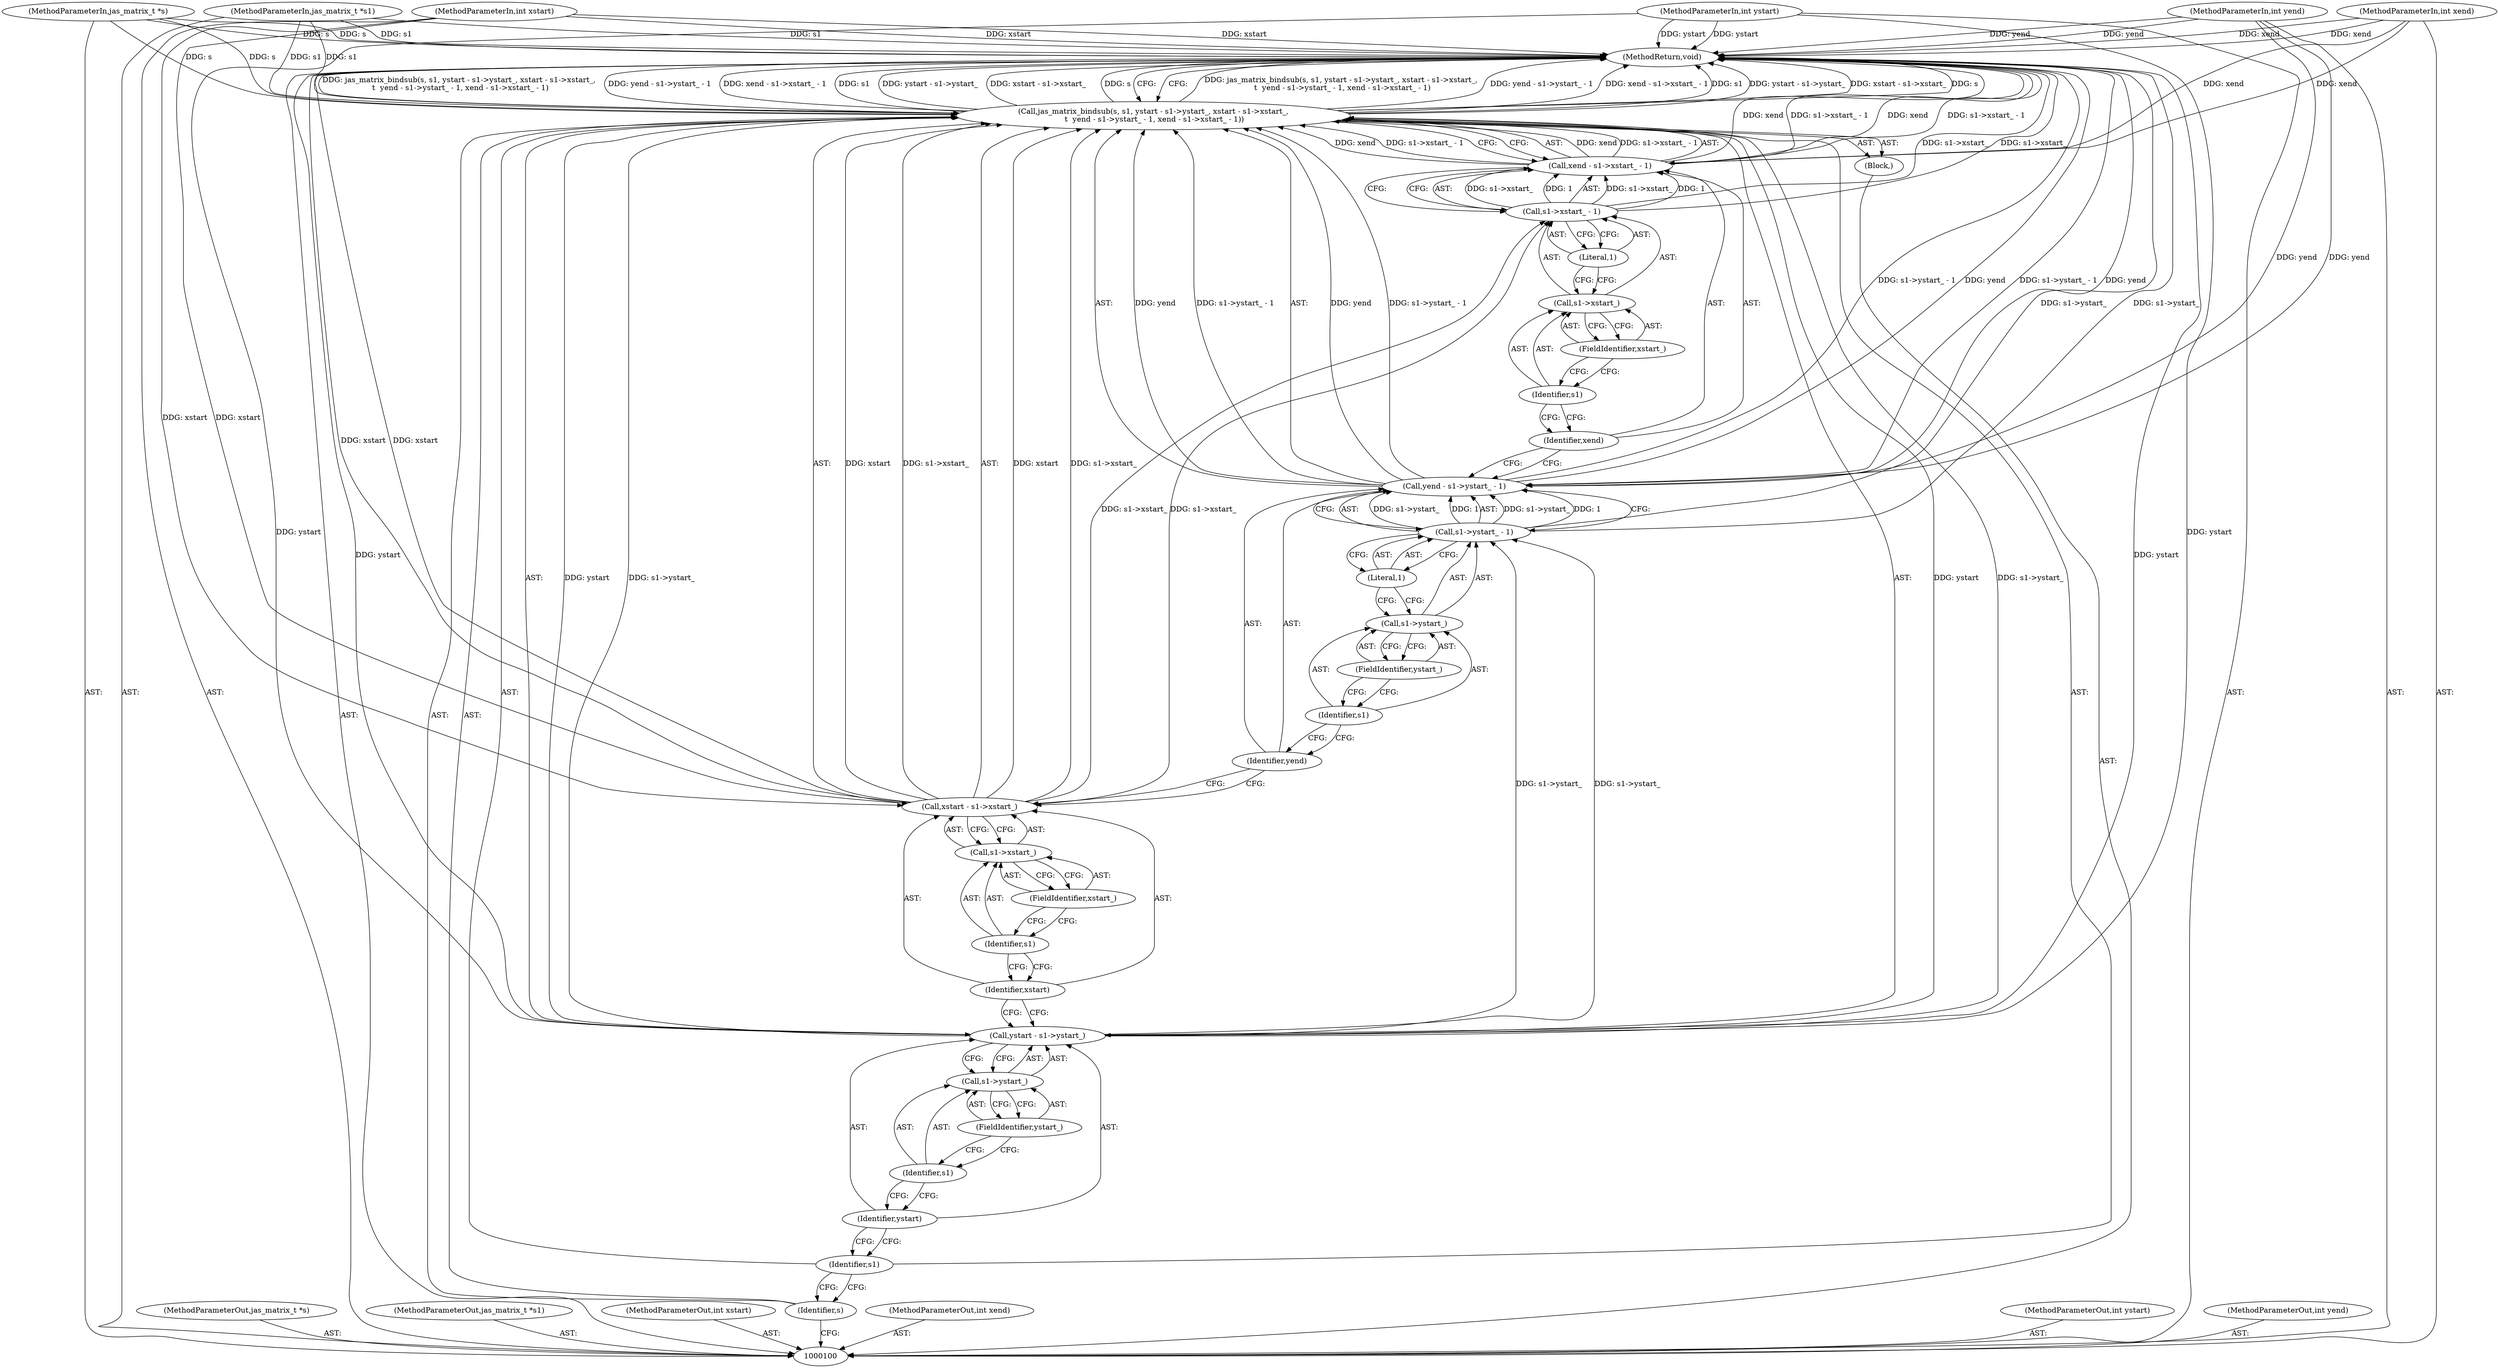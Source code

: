 digraph "1_jasper_d42b2388f7f8e0332c846675133acea151fc557a_25" {
"1000135" [label="(MethodReturn,void)"];
"1000101" [label="(MethodParameterIn,jas_matrix_t *s)"];
"1000159" [label="(MethodParameterOut,jas_matrix_t *s)"];
"1000102" [label="(MethodParameterIn,jas_matrix_t *s1)"];
"1000160" [label="(MethodParameterOut,jas_matrix_t *s1)"];
"1000103" [label="(MethodParameterIn,int xstart)"];
"1000161" [label="(MethodParameterOut,int xstart)"];
"1000105" [label="(MethodParameterIn,int xend)"];
"1000163" [label="(MethodParameterOut,int xend)"];
"1000104" [label="(MethodParameterIn,int ystart)"];
"1000162" [label="(MethodParameterOut,int ystart)"];
"1000106" [label="(MethodParameterIn,int yend)"];
"1000164" [label="(MethodParameterOut,int yend)"];
"1000107" [label="(Block,)"];
"1000108" [label="(Call,jas_matrix_bindsub(s, s1, ystart - s1->ystart_, xstart - s1->xstart_,\n \t  yend - s1->ystart_ - 1, xend - s1->xstart_ - 1))"];
"1000109" [label="(Identifier,s)"];
"1000110" [label="(Identifier,s1)"];
"1000111" [label="(Call,ystart - s1->ystart_)"];
"1000112" [label="(Identifier,ystart)"];
"1000113" [label="(Call,s1->ystart_)"];
"1000114" [label="(Identifier,s1)"];
"1000115" [label="(FieldIdentifier,ystart_)"];
"1000116" [label="(Call,xstart - s1->xstart_)"];
"1000117" [label="(Identifier,xstart)"];
"1000118" [label="(Call,s1->xstart_)"];
"1000119" [label="(Identifier,s1)"];
"1000120" [label="(FieldIdentifier,xstart_)"];
"1000123" [label="(Call,s1->ystart_ - 1)"];
"1000124" [label="(Call,s1->ystart_)"];
"1000125" [label="(Identifier,s1)"];
"1000126" [label="(FieldIdentifier,ystart_)"];
"1000127" [label="(Literal,1)"];
"1000128" [label="(Call,xend - s1->xstart_ - 1)"];
"1000129" [label="(Identifier,xend)"];
"1000130" [label="(Call,s1->xstart_ - 1)"];
"1000131" [label="(Call,s1->xstart_)"];
"1000132" [label="(Identifier,s1)"];
"1000133" [label="(FieldIdentifier,xstart_)"];
"1000121" [label="(Call,yend - s1->ystart_ - 1)"];
"1000122" [label="(Identifier,yend)"];
"1000134" [label="(Literal,1)"];
"1000135" -> "1000100"  [label="AST: "];
"1000135" -> "1000108"  [label="CFG: "];
"1000116" -> "1000135"  [label="DDG: xstart"];
"1000128" -> "1000135"  [label="DDG: s1->xstart_ - 1"];
"1000128" -> "1000135"  [label="DDG: xend"];
"1000108" -> "1000135"  [label="DDG: jas_matrix_bindsub(s, s1, ystart - s1->ystart_, xstart - s1->xstart_,\n \t  yend - s1->ystart_ - 1, xend - s1->xstart_ - 1)"];
"1000108" -> "1000135"  [label="DDG: yend - s1->ystart_ - 1"];
"1000108" -> "1000135"  [label="DDG: xend - s1->xstart_ - 1"];
"1000108" -> "1000135"  [label="DDG: s1"];
"1000108" -> "1000135"  [label="DDG: ystart - s1->ystart_"];
"1000108" -> "1000135"  [label="DDG: xstart - s1->xstart_"];
"1000108" -> "1000135"  [label="DDG: s"];
"1000104" -> "1000135"  [label="DDG: ystart"];
"1000105" -> "1000135"  [label="DDG: xend"];
"1000121" -> "1000135"  [label="DDG: s1->ystart_ - 1"];
"1000121" -> "1000135"  [label="DDG: yend"];
"1000103" -> "1000135"  [label="DDG: xstart"];
"1000102" -> "1000135"  [label="DDG: s1"];
"1000111" -> "1000135"  [label="DDG: ystart"];
"1000101" -> "1000135"  [label="DDG: s"];
"1000106" -> "1000135"  [label="DDG: yend"];
"1000130" -> "1000135"  [label="DDG: s1->xstart_"];
"1000123" -> "1000135"  [label="DDG: s1->ystart_"];
"1000101" -> "1000100"  [label="AST: "];
"1000101" -> "1000135"  [label="DDG: s"];
"1000101" -> "1000108"  [label="DDG: s"];
"1000159" -> "1000100"  [label="AST: "];
"1000102" -> "1000100"  [label="AST: "];
"1000102" -> "1000135"  [label="DDG: s1"];
"1000102" -> "1000108"  [label="DDG: s1"];
"1000160" -> "1000100"  [label="AST: "];
"1000103" -> "1000100"  [label="AST: "];
"1000103" -> "1000135"  [label="DDG: xstart"];
"1000103" -> "1000116"  [label="DDG: xstart"];
"1000161" -> "1000100"  [label="AST: "];
"1000105" -> "1000100"  [label="AST: "];
"1000105" -> "1000135"  [label="DDG: xend"];
"1000105" -> "1000128"  [label="DDG: xend"];
"1000163" -> "1000100"  [label="AST: "];
"1000104" -> "1000100"  [label="AST: "];
"1000104" -> "1000135"  [label="DDG: ystart"];
"1000104" -> "1000111"  [label="DDG: ystart"];
"1000162" -> "1000100"  [label="AST: "];
"1000106" -> "1000100"  [label="AST: "];
"1000106" -> "1000135"  [label="DDG: yend"];
"1000106" -> "1000121"  [label="DDG: yend"];
"1000164" -> "1000100"  [label="AST: "];
"1000107" -> "1000100"  [label="AST: "];
"1000108" -> "1000107"  [label="AST: "];
"1000108" -> "1000107"  [label="AST: "];
"1000108" -> "1000128"  [label="CFG: "];
"1000109" -> "1000108"  [label="AST: "];
"1000110" -> "1000108"  [label="AST: "];
"1000111" -> "1000108"  [label="AST: "];
"1000116" -> "1000108"  [label="AST: "];
"1000121" -> "1000108"  [label="AST: "];
"1000128" -> "1000108"  [label="AST: "];
"1000135" -> "1000108"  [label="CFG: "];
"1000108" -> "1000135"  [label="DDG: jas_matrix_bindsub(s, s1, ystart - s1->ystart_, xstart - s1->xstart_,\n \t  yend - s1->ystart_ - 1, xend - s1->xstart_ - 1)"];
"1000108" -> "1000135"  [label="DDG: yend - s1->ystart_ - 1"];
"1000108" -> "1000135"  [label="DDG: xend - s1->xstart_ - 1"];
"1000108" -> "1000135"  [label="DDG: s1"];
"1000108" -> "1000135"  [label="DDG: ystart - s1->ystart_"];
"1000108" -> "1000135"  [label="DDG: xstart - s1->xstart_"];
"1000108" -> "1000135"  [label="DDG: s"];
"1000101" -> "1000108"  [label="DDG: s"];
"1000102" -> "1000108"  [label="DDG: s1"];
"1000111" -> "1000108"  [label="DDG: ystart"];
"1000111" -> "1000108"  [label="DDG: s1->ystart_"];
"1000116" -> "1000108"  [label="DDG: xstart"];
"1000116" -> "1000108"  [label="DDG: s1->xstart_"];
"1000121" -> "1000108"  [label="DDG: yend"];
"1000121" -> "1000108"  [label="DDG: s1->ystart_ - 1"];
"1000128" -> "1000108"  [label="DDG: xend"];
"1000128" -> "1000108"  [label="DDG: s1->xstart_ - 1"];
"1000109" -> "1000108"  [label="AST: "];
"1000109" -> "1000100"  [label="CFG: "];
"1000110" -> "1000109"  [label="CFG: "];
"1000110" -> "1000108"  [label="AST: "];
"1000110" -> "1000109"  [label="CFG: "];
"1000112" -> "1000110"  [label="CFG: "];
"1000111" -> "1000108"  [label="AST: "];
"1000111" -> "1000113"  [label="CFG: "];
"1000112" -> "1000111"  [label="AST: "];
"1000113" -> "1000111"  [label="AST: "];
"1000117" -> "1000111"  [label="CFG: "];
"1000111" -> "1000135"  [label="DDG: ystart"];
"1000111" -> "1000108"  [label="DDG: ystart"];
"1000111" -> "1000108"  [label="DDG: s1->ystart_"];
"1000104" -> "1000111"  [label="DDG: ystart"];
"1000111" -> "1000123"  [label="DDG: s1->ystart_"];
"1000112" -> "1000111"  [label="AST: "];
"1000112" -> "1000110"  [label="CFG: "];
"1000114" -> "1000112"  [label="CFG: "];
"1000113" -> "1000111"  [label="AST: "];
"1000113" -> "1000115"  [label="CFG: "];
"1000114" -> "1000113"  [label="AST: "];
"1000115" -> "1000113"  [label="AST: "];
"1000111" -> "1000113"  [label="CFG: "];
"1000114" -> "1000113"  [label="AST: "];
"1000114" -> "1000112"  [label="CFG: "];
"1000115" -> "1000114"  [label="CFG: "];
"1000115" -> "1000113"  [label="AST: "];
"1000115" -> "1000114"  [label="CFG: "];
"1000113" -> "1000115"  [label="CFG: "];
"1000116" -> "1000108"  [label="AST: "];
"1000116" -> "1000118"  [label="CFG: "];
"1000117" -> "1000116"  [label="AST: "];
"1000118" -> "1000116"  [label="AST: "];
"1000122" -> "1000116"  [label="CFG: "];
"1000116" -> "1000135"  [label="DDG: xstart"];
"1000116" -> "1000108"  [label="DDG: xstart"];
"1000116" -> "1000108"  [label="DDG: s1->xstart_"];
"1000103" -> "1000116"  [label="DDG: xstart"];
"1000116" -> "1000130"  [label="DDG: s1->xstart_"];
"1000117" -> "1000116"  [label="AST: "];
"1000117" -> "1000111"  [label="CFG: "];
"1000119" -> "1000117"  [label="CFG: "];
"1000118" -> "1000116"  [label="AST: "];
"1000118" -> "1000120"  [label="CFG: "];
"1000119" -> "1000118"  [label="AST: "];
"1000120" -> "1000118"  [label="AST: "];
"1000116" -> "1000118"  [label="CFG: "];
"1000119" -> "1000118"  [label="AST: "];
"1000119" -> "1000117"  [label="CFG: "];
"1000120" -> "1000119"  [label="CFG: "];
"1000120" -> "1000118"  [label="AST: "];
"1000120" -> "1000119"  [label="CFG: "];
"1000118" -> "1000120"  [label="CFG: "];
"1000123" -> "1000121"  [label="AST: "];
"1000123" -> "1000127"  [label="CFG: "];
"1000124" -> "1000123"  [label="AST: "];
"1000127" -> "1000123"  [label="AST: "];
"1000121" -> "1000123"  [label="CFG: "];
"1000123" -> "1000135"  [label="DDG: s1->ystart_"];
"1000123" -> "1000121"  [label="DDG: s1->ystart_"];
"1000123" -> "1000121"  [label="DDG: 1"];
"1000111" -> "1000123"  [label="DDG: s1->ystart_"];
"1000124" -> "1000123"  [label="AST: "];
"1000124" -> "1000126"  [label="CFG: "];
"1000125" -> "1000124"  [label="AST: "];
"1000126" -> "1000124"  [label="AST: "];
"1000127" -> "1000124"  [label="CFG: "];
"1000125" -> "1000124"  [label="AST: "];
"1000125" -> "1000122"  [label="CFG: "];
"1000126" -> "1000125"  [label="CFG: "];
"1000126" -> "1000124"  [label="AST: "];
"1000126" -> "1000125"  [label="CFG: "];
"1000124" -> "1000126"  [label="CFG: "];
"1000127" -> "1000123"  [label="AST: "];
"1000127" -> "1000124"  [label="CFG: "];
"1000123" -> "1000127"  [label="CFG: "];
"1000128" -> "1000108"  [label="AST: "];
"1000128" -> "1000130"  [label="CFG: "];
"1000129" -> "1000128"  [label="AST: "];
"1000130" -> "1000128"  [label="AST: "];
"1000108" -> "1000128"  [label="CFG: "];
"1000128" -> "1000135"  [label="DDG: s1->xstart_ - 1"];
"1000128" -> "1000135"  [label="DDG: xend"];
"1000128" -> "1000108"  [label="DDG: xend"];
"1000128" -> "1000108"  [label="DDG: s1->xstart_ - 1"];
"1000105" -> "1000128"  [label="DDG: xend"];
"1000130" -> "1000128"  [label="DDG: s1->xstart_"];
"1000130" -> "1000128"  [label="DDG: 1"];
"1000129" -> "1000128"  [label="AST: "];
"1000129" -> "1000121"  [label="CFG: "];
"1000132" -> "1000129"  [label="CFG: "];
"1000130" -> "1000128"  [label="AST: "];
"1000130" -> "1000134"  [label="CFG: "];
"1000131" -> "1000130"  [label="AST: "];
"1000134" -> "1000130"  [label="AST: "];
"1000128" -> "1000130"  [label="CFG: "];
"1000130" -> "1000135"  [label="DDG: s1->xstart_"];
"1000130" -> "1000128"  [label="DDG: s1->xstart_"];
"1000130" -> "1000128"  [label="DDG: 1"];
"1000116" -> "1000130"  [label="DDG: s1->xstart_"];
"1000131" -> "1000130"  [label="AST: "];
"1000131" -> "1000133"  [label="CFG: "];
"1000132" -> "1000131"  [label="AST: "];
"1000133" -> "1000131"  [label="AST: "];
"1000134" -> "1000131"  [label="CFG: "];
"1000132" -> "1000131"  [label="AST: "];
"1000132" -> "1000129"  [label="CFG: "];
"1000133" -> "1000132"  [label="CFG: "];
"1000133" -> "1000131"  [label="AST: "];
"1000133" -> "1000132"  [label="CFG: "];
"1000131" -> "1000133"  [label="CFG: "];
"1000121" -> "1000108"  [label="AST: "];
"1000121" -> "1000123"  [label="CFG: "];
"1000122" -> "1000121"  [label="AST: "];
"1000123" -> "1000121"  [label="AST: "];
"1000129" -> "1000121"  [label="CFG: "];
"1000121" -> "1000135"  [label="DDG: s1->ystart_ - 1"];
"1000121" -> "1000135"  [label="DDG: yend"];
"1000121" -> "1000108"  [label="DDG: yend"];
"1000121" -> "1000108"  [label="DDG: s1->ystart_ - 1"];
"1000106" -> "1000121"  [label="DDG: yend"];
"1000123" -> "1000121"  [label="DDG: s1->ystart_"];
"1000123" -> "1000121"  [label="DDG: 1"];
"1000122" -> "1000121"  [label="AST: "];
"1000122" -> "1000116"  [label="CFG: "];
"1000125" -> "1000122"  [label="CFG: "];
"1000134" -> "1000130"  [label="AST: "];
"1000134" -> "1000131"  [label="CFG: "];
"1000130" -> "1000134"  [label="CFG: "];
}
